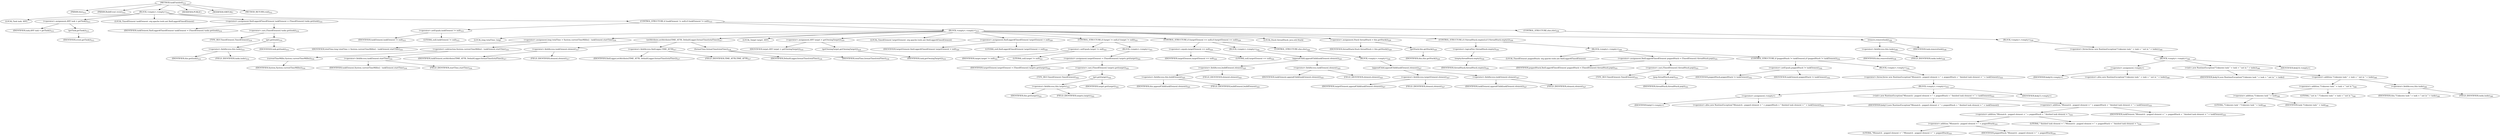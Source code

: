 digraph "taskFinished" {  
"741" [label = <(METHOD,taskFinished)<SUB>312</SUB>> ]
"34" [label = <(PARAM,this)<SUB>312</SUB>> ]
"742" [label = <(PARAM,BuildEvent event)<SUB>312</SUB>> ]
"743" [label = <(BLOCK,&lt;empty&gt;,&lt;empty&gt;)<SUB>312</SUB>> ]
"744" [label = <(LOCAL,Task task: ANY)> ]
"745" [label = <(&lt;operator&gt;.assignment,ANY task = getTask())<SUB>313</SUB>> ]
"746" [label = <(IDENTIFIER,task,ANY task = getTask())<SUB>313</SUB>> ]
"747" [label = <(getTask,getTask())<SUB>313</SUB>> ]
"748" [label = <(IDENTIFIER,event,getTask())<SUB>313</SUB>> ]
"749" [label = <(LOCAL,TimedElement taskElement: org.apache.tools.ant.XmlLogger$TimedElement)> ]
"750" [label = <(&lt;operator&gt;.assignment,XmlLogger$TimedElement taskElement = (TimedElement) tasks.get(task))<SUB>314</SUB>> ]
"751" [label = <(IDENTIFIER,taskElement,XmlLogger$TimedElement taskElement = (TimedElement) tasks.get(task))<SUB>314</SUB>> ]
"752" [label = <(&lt;operator&gt;.cast,(TimedElement) tasks.get(task))<SUB>314</SUB>> ]
"753" [label = <(TYPE_REF,TimedElement,TimedElement)<SUB>314</SUB>> ]
"754" [label = <(get,get(task))<SUB>314</SUB>> ]
"755" [label = <(&lt;operator&gt;.fieldAccess,this.tasks)<SUB>314</SUB>> ]
"756" [label = <(IDENTIFIER,this,get(task))<SUB>314</SUB>> ]
"757" [label = <(FIELD_IDENTIFIER,tasks,tasks)<SUB>314</SUB>> ]
"758" [label = <(IDENTIFIER,task,get(task))<SUB>314</SUB>> ]
"759" [label = <(CONTROL_STRUCTURE,if (taskElement != null),if (taskElement != null))<SUB>315</SUB>> ]
"760" [label = <(&lt;operator&gt;.notEquals,taskElement != null)<SUB>315</SUB>> ]
"761" [label = <(IDENTIFIER,taskElement,taskElement != null)<SUB>315</SUB>> ]
"762" [label = <(LITERAL,null,taskElement != null)<SUB>315</SUB>> ]
"763" [label = <(BLOCK,&lt;empty&gt;,&lt;empty&gt;)<SUB>315</SUB>> ]
"764" [label = <(LOCAL,long totalTime: long)> ]
"765" [label = <(&lt;operator&gt;.assignment,long totalTime = System.currentTimeMillis() - taskElement.startTime)<SUB>316</SUB>> ]
"766" [label = <(IDENTIFIER,totalTime,long totalTime = System.currentTimeMillis() - taskElement.startTime)<SUB>316</SUB>> ]
"767" [label = <(&lt;operator&gt;.subtraction,System.currentTimeMillis() - taskElement.startTime)<SUB>316</SUB>> ]
"768" [label = <(currentTimeMillis,System.currentTimeMillis())<SUB>316</SUB>> ]
"769" [label = <(IDENTIFIER,System,System.currentTimeMillis())<SUB>316</SUB>> ]
"770" [label = <(&lt;operator&gt;.fieldAccess,taskElement.startTime)<SUB>316</SUB>> ]
"771" [label = <(IDENTIFIER,taskElement,System.currentTimeMillis() - taskElement.startTime)<SUB>316</SUB>> ]
"772" [label = <(FIELD_IDENTIFIER,startTime,startTime)<SUB>316</SUB>> ]
"773" [label = <(setAttribute,setAttribute(TIME_ATTR, DefaultLogger.formatTime(totalTime)))<SUB>317</SUB>> ]
"774" [label = <(&lt;operator&gt;.fieldAccess,taskElement.element)<SUB>317</SUB>> ]
"775" [label = <(IDENTIFIER,taskElement,setAttribute(TIME_ATTR, DefaultLogger.formatTime(totalTime)))<SUB>317</SUB>> ]
"776" [label = <(FIELD_IDENTIFIER,element,element)<SUB>317</SUB>> ]
"777" [label = <(&lt;operator&gt;.fieldAccess,XmlLogger.TIME_ATTR)<SUB>317</SUB>> ]
"778" [label = <(IDENTIFIER,XmlLogger,setAttribute(TIME_ATTR, DefaultLogger.formatTime(totalTime)))<SUB>317</SUB>> ]
"779" [label = <(FIELD_IDENTIFIER,TIME_ATTR,TIME_ATTR)<SUB>317</SUB>> ]
"780" [label = <(formatTime,formatTime(totalTime))<SUB>318</SUB>> ]
"781" [label = <(IDENTIFIER,DefaultLogger,formatTime(totalTime))<SUB>318</SUB>> ]
"782" [label = <(IDENTIFIER,totalTime,formatTime(totalTime))<SUB>318</SUB>> ]
"783" [label = <(LOCAL,Target target: ANY)> ]
"784" [label = <(&lt;operator&gt;.assignment,ANY target = getOwningTarget())<SUB>319</SUB>> ]
"785" [label = <(IDENTIFIER,target,ANY target = getOwningTarget())<SUB>319</SUB>> ]
"786" [label = <(getOwningTarget,getOwningTarget())<SUB>319</SUB>> ]
"787" [label = <(IDENTIFIER,task,getOwningTarget())<SUB>319</SUB>> ]
"788" [label = <(LOCAL,TimedElement targetElement: org.apache.tools.ant.XmlLogger$TimedElement)> ]
"789" [label = <(&lt;operator&gt;.assignment,XmlLogger$TimedElement targetElement = null)<SUB>320</SUB>> ]
"790" [label = <(IDENTIFIER,targetElement,XmlLogger$TimedElement targetElement = null)<SUB>320</SUB>> ]
"791" [label = <(LITERAL,null,XmlLogger$TimedElement targetElement = null)<SUB>320</SUB>> ]
"792" [label = <(CONTROL_STRUCTURE,if (target != null),if (target != null))<SUB>321</SUB>> ]
"793" [label = <(&lt;operator&gt;.notEquals,target != null)<SUB>321</SUB>> ]
"794" [label = <(IDENTIFIER,target,target != null)<SUB>321</SUB>> ]
"795" [label = <(LITERAL,null,target != null)<SUB>321</SUB>> ]
"796" [label = <(BLOCK,&lt;empty&gt;,&lt;empty&gt;)<SUB>321</SUB>> ]
"797" [label = <(&lt;operator&gt;.assignment,targetElement = (TimedElement) targets.get(target))<SUB>322</SUB>> ]
"798" [label = <(IDENTIFIER,targetElement,targetElement = (TimedElement) targets.get(target))<SUB>322</SUB>> ]
"799" [label = <(&lt;operator&gt;.cast,(TimedElement) targets.get(target))<SUB>322</SUB>> ]
"800" [label = <(TYPE_REF,TimedElement,TimedElement)<SUB>322</SUB>> ]
"801" [label = <(get,get(target))<SUB>322</SUB>> ]
"802" [label = <(&lt;operator&gt;.fieldAccess,this.targets)<SUB>322</SUB>> ]
"803" [label = <(IDENTIFIER,this,get(target))<SUB>322</SUB>> ]
"804" [label = <(FIELD_IDENTIFIER,targets,targets)<SUB>322</SUB>> ]
"805" [label = <(IDENTIFIER,target,get(target))<SUB>322</SUB>> ]
"806" [label = <(CONTROL_STRUCTURE,if (targetElement == null),if (targetElement == null))<SUB>324</SUB>> ]
"807" [label = <(&lt;operator&gt;.equals,targetElement == null)<SUB>324</SUB>> ]
"808" [label = <(IDENTIFIER,targetElement,targetElement == null)<SUB>324</SUB>> ]
"809" [label = <(LITERAL,null,targetElement == null)<SUB>324</SUB>> ]
"810" [label = <(BLOCK,&lt;empty&gt;,&lt;empty&gt;)<SUB>324</SUB>> ]
"811" [label = <(appendChild,appendChild(taskElement.element))<SUB>325</SUB>> ]
"812" [label = <(&lt;operator&gt;.fieldAccess,buildElement.element)<SUB>325</SUB>> ]
"813" [label = <(&lt;operator&gt;.fieldAccess,this.buildElement)<SUB>325</SUB>> ]
"814" [label = <(IDENTIFIER,this,appendChild(taskElement.element))<SUB>325</SUB>> ]
"815" [label = <(FIELD_IDENTIFIER,buildElement,buildElement)<SUB>325</SUB>> ]
"816" [label = <(FIELD_IDENTIFIER,element,element)<SUB>325</SUB>> ]
"817" [label = <(&lt;operator&gt;.fieldAccess,taskElement.element)<SUB>325</SUB>> ]
"818" [label = <(IDENTIFIER,taskElement,appendChild(taskElement.element))<SUB>325</SUB>> ]
"819" [label = <(FIELD_IDENTIFIER,element,element)<SUB>325</SUB>> ]
"820" [label = <(CONTROL_STRUCTURE,else,else)<SUB>326</SUB>> ]
"821" [label = <(BLOCK,&lt;empty&gt;,&lt;empty&gt;)<SUB>326</SUB>> ]
"822" [label = <(appendChild,appendChild(taskElement.element))<SUB>327</SUB>> ]
"823" [label = <(&lt;operator&gt;.fieldAccess,targetElement.element)<SUB>327</SUB>> ]
"824" [label = <(IDENTIFIER,targetElement,appendChild(taskElement.element))<SUB>327</SUB>> ]
"825" [label = <(FIELD_IDENTIFIER,element,element)<SUB>327</SUB>> ]
"826" [label = <(&lt;operator&gt;.fieldAccess,taskElement.element)<SUB>327</SUB>> ]
"827" [label = <(IDENTIFIER,taskElement,appendChild(taskElement.element))<SUB>327</SUB>> ]
"828" [label = <(FIELD_IDENTIFIER,element,element)<SUB>327</SUB>> ]
"829" [label = <(LOCAL,Stack threadStack: java.util.Stack)> ]
"830" [label = <(&lt;operator&gt;.assignment,Stack threadStack = this.getStack())<SUB>329</SUB>> ]
"831" [label = <(IDENTIFIER,threadStack,Stack threadStack = this.getStack())<SUB>329</SUB>> ]
"832" [label = <(getStack,this.getStack())<SUB>329</SUB>> ]
"33" [label = <(IDENTIFIER,this,this.getStack())<SUB>329</SUB>> ]
"833" [label = <(CONTROL_STRUCTURE,if (!threadStack.empty()),if (!threadStack.empty()))<SUB>330</SUB>> ]
"834" [label = <(&lt;operator&gt;.logicalNot,!threadStack.empty())<SUB>330</SUB>> ]
"835" [label = <(empty,threadStack.empty())<SUB>330</SUB>> ]
"836" [label = <(IDENTIFIER,threadStack,threadStack.empty())<SUB>330</SUB>> ]
"837" [label = <(BLOCK,&lt;empty&gt;,&lt;empty&gt;)<SUB>330</SUB>> ]
"838" [label = <(LOCAL,TimedElement poppedStack: org.apache.tools.ant.XmlLogger$TimedElement)> ]
"839" [label = <(&lt;operator&gt;.assignment,XmlLogger$TimedElement poppedStack = (TimedElement) threadStack.pop())<SUB>331</SUB>> ]
"840" [label = <(IDENTIFIER,poppedStack,XmlLogger$TimedElement poppedStack = (TimedElement) threadStack.pop())<SUB>331</SUB>> ]
"841" [label = <(&lt;operator&gt;.cast,(TimedElement) threadStack.pop())<SUB>331</SUB>> ]
"842" [label = <(TYPE_REF,TimedElement,TimedElement)<SUB>331</SUB>> ]
"843" [label = <(pop,threadStack.pop())<SUB>331</SUB>> ]
"844" [label = <(IDENTIFIER,threadStack,threadStack.pop())<SUB>331</SUB>> ]
"845" [label = <(CONTROL_STRUCTURE,if (poppedStack != taskElement),if (poppedStack != taskElement))<SUB>332</SUB>> ]
"846" [label = <(&lt;operator&gt;.notEquals,poppedStack != taskElement)<SUB>332</SUB>> ]
"847" [label = <(IDENTIFIER,poppedStack,poppedStack != taskElement)<SUB>332</SUB>> ]
"848" [label = <(IDENTIFIER,taskElement,poppedStack != taskElement)<SUB>332</SUB>> ]
"849" [label = <(BLOCK,&lt;empty&gt;,&lt;empty&gt;)<SUB>332</SUB>> ]
"850" [label = <(&lt;operator&gt;.throw,throw new RuntimeException(&quot;Mismatch - popped element = &quot; + poppedStack + &quot; finished task element = &quot; + taskElement);)<SUB>333</SUB>> ]
"851" [label = <(BLOCK,&lt;empty&gt;,&lt;empty&gt;)<SUB>333</SUB>> ]
"852" [label = <(&lt;operator&gt;.assignment,&lt;empty&gt;)> ]
"853" [label = <(IDENTIFIER,$obj13,&lt;empty&gt;)> ]
"854" [label = <(&lt;operator&gt;.alloc,new RuntimeException(&quot;Mismatch - popped element = &quot; + poppedStack + &quot; finished task element = &quot; + taskElement))<SUB>333</SUB>> ]
"855" [label = <(&lt;init&gt;,new RuntimeException(&quot;Mismatch - popped element = &quot; + poppedStack + &quot; finished task element = &quot; + taskElement))<SUB>333</SUB>> ]
"856" [label = <(IDENTIFIER,$obj13,new RuntimeException(&quot;Mismatch - popped element = &quot; + poppedStack + &quot; finished task element = &quot; + taskElement))> ]
"857" [label = <(&lt;operator&gt;.addition,&quot;Mismatch - popped element = &quot; + poppedStack + &quot; finished task element = &quot; + taskElement)<SUB>333</SUB>> ]
"858" [label = <(&lt;operator&gt;.addition,&quot;Mismatch - popped element = &quot; + poppedStack + &quot; finished task element = &quot;)<SUB>333</SUB>> ]
"859" [label = <(&lt;operator&gt;.addition,&quot;Mismatch - popped element = &quot; + poppedStack)<SUB>333</SUB>> ]
"860" [label = <(LITERAL,&quot;Mismatch - popped element = &quot;,&quot;Mismatch - popped element = &quot; + poppedStack)<SUB>333</SUB>> ]
"861" [label = <(IDENTIFIER,poppedStack,&quot;Mismatch - popped element = &quot; + poppedStack)<SUB>334</SUB>> ]
"862" [label = <(LITERAL,&quot; finished task element = &quot;,&quot;Mismatch - popped element = &quot; + poppedStack + &quot; finished task element = &quot;)<SUB>334</SUB>> ]
"863" [label = <(IDENTIFIER,taskElement,&quot;Mismatch - popped element = &quot; + poppedStack + &quot; finished task element = &quot; + taskElement)<SUB>335</SUB>> ]
"864" [label = <(IDENTIFIER,$obj13,&lt;empty&gt;)> ]
"865" [label = <(remove,remove(task))<SUB>338</SUB>> ]
"866" [label = <(&lt;operator&gt;.fieldAccess,this.tasks)<SUB>338</SUB>> ]
"867" [label = <(IDENTIFIER,this,remove(task))<SUB>338</SUB>> ]
"868" [label = <(FIELD_IDENTIFIER,tasks,tasks)<SUB>338</SUB>> ]
"869" [label = <(IDENTIFIER,task,remove(task))<SUB>338</SUB>> ]
"870" [label = <(CONTROL_STRUCTURE,else,else)<SUB>339</SUB>> ]
"871" [label = <(BLOCK,&lt;empty&gt;,&lt;empty&gt;)<SUB>339</SUB>> ]
"872" [label = <(&lt;operator&gt;.throw,throw new RuntimeException(&quot;Unknown task &quot; + task + &quot; not in &quot; + tasks);)<SUB>340</SUB>> ]
"873" [label = <(BLOCK,&lt;empty&gt;,&lt;empty&gt;)<SUB>340</SUB>> ]
"874" [label = <(&lt;operator&gt;.assignment,&lt;empty&gt;)> ]
"875" [label = <(IDENTIFIER,$obj14,&lt;empty&gt;)> ]
"876" [label = <(&lt;operator&gt;.alloc,new RuntimeException(&quot;Unknown task &quot; + task + &quot; not in &quot; + tasks))<SUB>340</SUB>> ]
"877" [label = <(&lt;init&gt;,new RuntimeException(&quot;Unknown task &quot; + task + &quot; not in &quot; + tasks))<SUB>340</SUB>> ]
"878" [label = <(IDENTIFIER,$obj14,new RuntimeException(&quot;Unknown task &quot; + task + &quot; not in &quot; + tasks))> ]
"879" [label = <(&lt;operator&gt;.addition,&quot;Unknown task &quot; + task + &quot; not in &quot; + tasks)<SUB>340</SUB>> ]
"880" [label = <(&lt;operator&gt;.addition,&quot;Unknown task &quot; + task + &quot; not in &quot;)<SUB>340</SUB>> ]
"881" [label = <(&lt;operator&gt;.addition,&quot;Unknown task &quot; + task)<SUB>340</SUB>> ]
"882" [label = <(LITERAL,&quot;Unknown task &quot;,&quot;Unknown task &quot; + task)<SUB>340</SUB>> ]
"883" [label = <(IDENTIFIER,task,&quot;Unknown task &quot; + task)<SUB>340</SUB>> ]
"884" [label = <(LITERAL,&quot; not in &quot;,&quot;Unknown task &quot; + task + &quot; not in &quot;)<SUB>340</SUB>> ]
"885" [label = <(&lt;operator&gt;.fieldAccess,this.tasks)<SUB>340</SUB>> ]
"886" [label = <(IDENTIFIER,this,&quot;Unknown task &quot; + task + &quot; not in &quot; + tasks)<SUB>340</SUB>> ]
"887" [label = <(FIELD_IDENTIFIER,tasks,tasks)<SUB>340</SUB>> ]
"888" [label = <(IDENTIFIER,$obj14,&lt;empty&gt;)> ]
"889" [label = <(MODIFIER,PUBLIC)> ]
"890" [label = <(MODIFIER,VIRTUAL)> ]
"891" [label = <(METHOD_RETURN,void)<SUB>312</SUB>> ]
  "741" -> "34" 
  "741" -> "742" 
  "741" -> "743" 
  "741" -> "889" 
  "741" -> "890" 
  "741" -> "891" 
  "743" -> "744" 
  "743" -> "745" 
  "743" -> "749" 
  "743" -> "750" 
  "743" -> "759" 
  "745" -> "746" 
  "745" -> "747" 
  "747" -> "748" 
  "750" -> "751" 
  "750" -> "752" 
  "752" -> "753" 
  "752" -> "754" 
  "754" -> "755" 
  "754" -> "758" 
  "755" -> "756" 
  "755" -> "757" 
  "759" -> "760" 
  "759" -> "763" 
  "759" -> "870" 
  "760" -> "761" 
  "760" -> "762" 
  "763" -> "764" 
  "763" -> "765" 
  "763" -> "773" 
  "763" -> "783" 
  "763" -> "784" 
  "763" -> "788" 
  "763" -> "789" 
  "763" -> "792" 
  "763" -> "806" 
  "763" -> "829" 
  "763" -> "830" 
  "763" -> "833" 
  "763" -> "865" 
  "765" -> "766" 
  "765" -> "767" 
  "767" -> "768" 
  "767" -> "770" 
  "768" -> "769" 
  "770" -> "771" 
  "770" -> "772" 
  "773" -> "774" 
  "773" -> "777" 
  "773" -> "780" 
  "774" -> "775" 
  "774" -> "776" 
  "777" -> "778" 
  "777" -> "779" 
  "780" -> "781" 
  "780" -> "782" 
  "784" -> "785" 
  "784" -> "786" 
  "786" -> "787" 
  "789" -> "790" 
  "789" -> "791" 
  "792" -> "793" 
  "792" -> "796" 
  "793" -> "794" 
  "793" -> "795" 
  "796" -> "797" 
  "797" -> "798" 
  "797" -> "799" 
  "799" -> "800" 
  "799" -> "801" 
  "801" -> "802" 
  "801" -> "805" 
  "802" -> "803" 
  "802" -> "804" 
  "806" -> "807" 
  "806" -> "810" 
  "806" -> "820" 
  "807" -> "808" 
  "807" -> "809" 
  "810" -> "811" 
  "811" -> "812" 
  "811" -> "817" 
  "812" -> "813" 
  "812" -> "816" 
  "813" -> "814" 
  "813" -> "815" 
  "817" -> "818" 
  "817" -> "819" 
  "820" -> "821" 
  "821" -> "822" 
  "822" -> "823" 
  "822" -> "826" 
  "823" -> "824" 
  "823" -> "825" 
  "826" -> "827" 
  "826" -> "828" 
  "830" -> "831" 
  "830" -> "832" 
  "832" -> "33" 
  "833" -> "834" 
  "833" -> "837" 
  "834" -> "835" 
  "835" -> "836" 
  "837" -> "838" 
  "837" -> "839" 
  "837" -> "845" 
  "839" -> "840" 
  "839" -> "841" 
  "841" -> "842" 
  "841" -> "843" 
  "843" -> "844" 
  "845" -> "846" 
  "845" -> "849" 
  "846" -> "847" 
  "846" -> "848" 
  "849" -> "850" 
  "850" -> "851" 
  "851" -> "852" 
  "851" -> "855" 
  "851" -> "864" 
  "852" -> "853" 
  "852" -> "854" 
  "855" -> "856" 
  "855" -> "857" 
  "857" -> "858" 
  "857" -> "863" 
  "858" -> "859" 
  "858" -> "862" 
  "859" -> "860" 
  "859" -> "861" 
  "865" -> "866" 
  "865" -> "869" 
  "866" -> "867" 
  "866" -> "868" 
  "870" -> "871" 
  "871" -> "872" 
  "872" -> "873" 
  "873" -> "874" 
  "873" -> "877" 
  "873" -> "888" 
  "874" -> "875" 
  "874" -> "876" 
  "877" -> "878" 
  "877" -> "879" 
  "879" -> "880" 
  "879" -> "885" 
  "880" -> "881" 
  "880" -> "884" 
  "881" -> "882" 
  "881" -> "883" 
  "885" -> "886" 
  "885" -> "887" 
}

